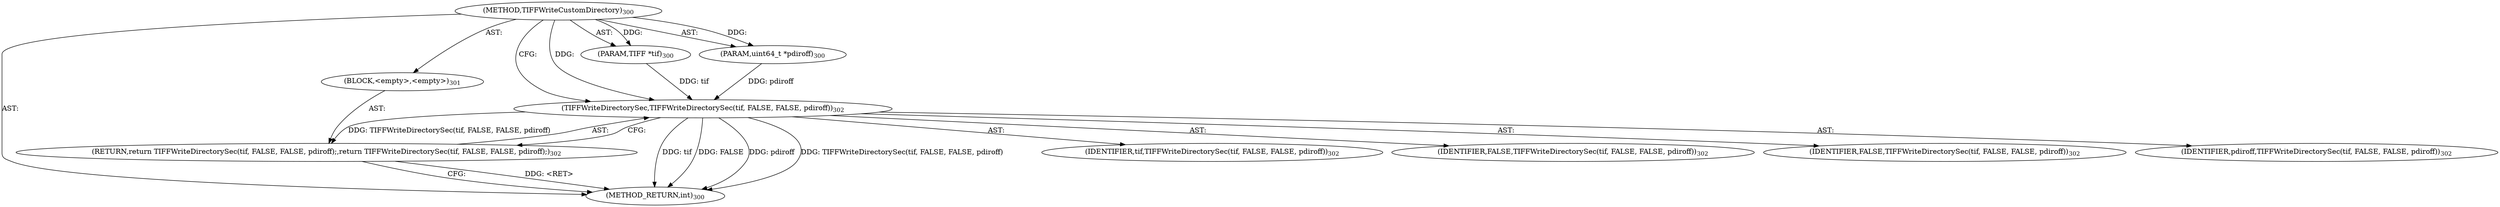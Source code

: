 digraph "TIFFWriteCustomDirectory" {  
"64481" [label = <(METHOD,TIFFWriteCustomDirectory)<SUB>300</SUB>> ]
"64482" [label = <(PARAM,TIFF *tif)<SUB>300</SUB>> ]
"64483" [label = <(PARAM,uint64_t *pdiroff)<SUB>300</SUB>> ]
"64484" [label = <(BLOCK,&lt;empty&gt;,&lt;empty&gt;)<SUB>301</SUB>> ]
"64485" [label = <(RETURN,return TIFFWriteDirectorySec(tif, FALSE, FALSE, pdiroff);,return TIFFWriteDirectorySec(tif, FALSE, FALSE, pdiroff);)<SUB>302</SUB>> ]
"64486" [label = <(TIFFWriteDirectorySec,TIFFWriteDirectorySec(tif, FALSE, FALSE, pdiroff))<SUB>302</SUB>> ]
"64487" [label = <(IDENTIFIER,tif,TIFFWriteDirectorySec(tif, FALSE, FALSE, pdiroff))<SUB>302</SUB>> ]
"64488" [label = <(IDENTIFIER,FALSE,TIFFWriteDirectorySec(tif, FALSE, FALSE, pdiroff))<SUB>302</SUB>> ]
"64489" [label = <(IDENTIFIER,FALSE,TIFFWriteDirectorySec(tif, FALSE, FALSE, pdiroff))<SUB>302</SUB>> ]
"64490" [label = <(IDENTIFIER,pdiroff,TIFFWriteDirectorySec(tif, FALSE, FALSE, pdiroff))<SUB>302</SUB>> ]
"64491" [label = <(METHOD_RETURN,int)<SUB>300</SUB>> ]
  "64481" -> "64482"  [ label = "AST: "] 
  "64481" -> "64483"  [ label = "AST: "] 
  "64481" -> "64484"  [ label = "AST: "] 
  "64481" -> "64491"  [ label = "AST: "] 
  "64484" -> "64485"  [ label = "AST: "] 
  "64485" -> "64486"  [ label = "AST: "] 
  "64486" -> "64487"  [ label = "AST: "] 
  "64486" -> "64488"  [ label = "AST: "] 
  "64486" -> "64489"  [ label = "AST: "] 
  "64486" -> "64490"  [ label = "AST: "] 
  "64485" -> "64491"  [ label = "CFG: "] 
  "64486" -> "64485"  [ label = "CFG: "] 
  "64481" -> "64486"  [ label = "CFG: "] 
  "64485" -> "64491"  [ label = "DDG: &lt;RET&gt;"] 
  "64486" -> "64491"  [ label = "DDG: tif"] 
  "64486" -> "64491"  [ label = "DDG: FALSE"] 
  "64486" -> "64491"  [ label = "DDG: pdiroff"] 
  "64486" -> "64491"  [ label = "DDG: TIFFWriteDirectorySec(tif, FALSE, FALSE, pdiroff)"] 
  "64481" -> "64482"  [ label = "DDG: "] 
  "64481" -> "64483"  [ label = "DDG: "] 
  "64486" -> "64485"  [ label = "DDG: TIFFWriteDirectorySec(tif, FALSE, FALSE, pdiroff)"] 
  "64482" -> "64486"  [ label = "DDG: tif"] 
  "64481" -> "64486"  [ label = "DDG: "] 
  "64483" -> "64486"  [ label = "DDG: pdiroff"] 
}

